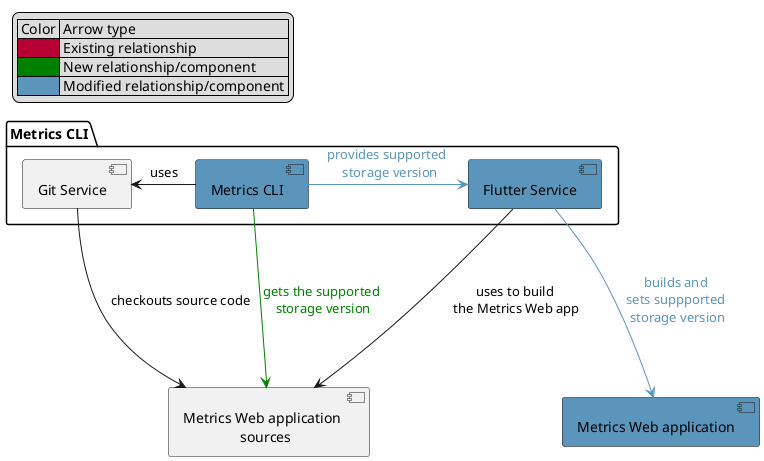 @startuml storage_version_components_diagram

skinparam defaultTextAlignment center

legend top left
    | Color | Arrow type |
    |<#B70033>| Existing relationship |
    |<#Green>| New relationship/component |
    |<#5B95BB>| Modified relationship/component |
endlegend


package "Metrics CLI" {
component "Flutter Service" as flutter_service #5B95BB
component "Git Service" as git_service

component "Metrics CLI" as metrics_cli #5B95BB
}

component "Metrics Web application \l sources" as metrics_web_sources
component "Metrics Web application" as metrics_web_app #5B95BB


metrics_cli -left-> git_service : uses
git_service --> metrics_web_sources : checkouts source code
metrics_cli -[#Green]--> metrics_web_sources : <color:green>gets the supported \n<color:green>storage version
metrics_cli -[#5B95BB]right-> flutter_service : <color:5B95BB>provides supported \n <color:5B95BB>storage version

flutter_service --[#5B95BB]-> metrics_web_app : <color:5B95BB> builds and \n<color:5B95BB>sets suppported\n <color:5B95BB>storage version
flutter_service --> metrics_web_sources : uses to build\n the Metrics Web app

@enduml